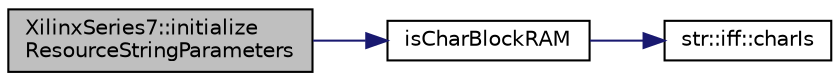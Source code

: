 digraph "XilinxSeries7::initializeResourceStringParameters"
{
 // INTERACTIVE_SVG=YES
 // LATEX_PDF_SIZE
  edge [fontname="Helvetica",fontsize="10",labelfontname="Helvetica",labelfontsize="10"];
  node [fontname="Helvetica",fontsize="10",shape=record];
  rankdir="LR";
  Node1 [label="XilinxSeries7::initialize\lResourceStringParameters",height=0.2,width=0.4,color="black", fillcolor="grey75", style="filled", fontcolor="black",tooltip=" "];
  Node1 -> Node2 [color="midnightblue",fontsize="10",style="solid",fontname="Helvetica"];
  Node2 [label="isCharBlockRAM",height=0.2,width=0.4,color="black", fillcolor="white", style="filled",URL="$XilinxSeries7_8cpp.html#a1260c3fe176d73cb2f30b642c1c273f3",tooltip=" "];
  Node2 -> Node3 [color="midnightblue",fontsize="10",style="solid",fontname="Helvetica"];
  Node3 [label="str::iff::charIs",height=0.2,width=0.4,color="black", fillcolor="white", style="filled",URL="$namespacestr_1_1iff.html#a13e4e72af819f11af13d70eaabd75344",tooltip="Returns false. End of recursion for template."];
}
